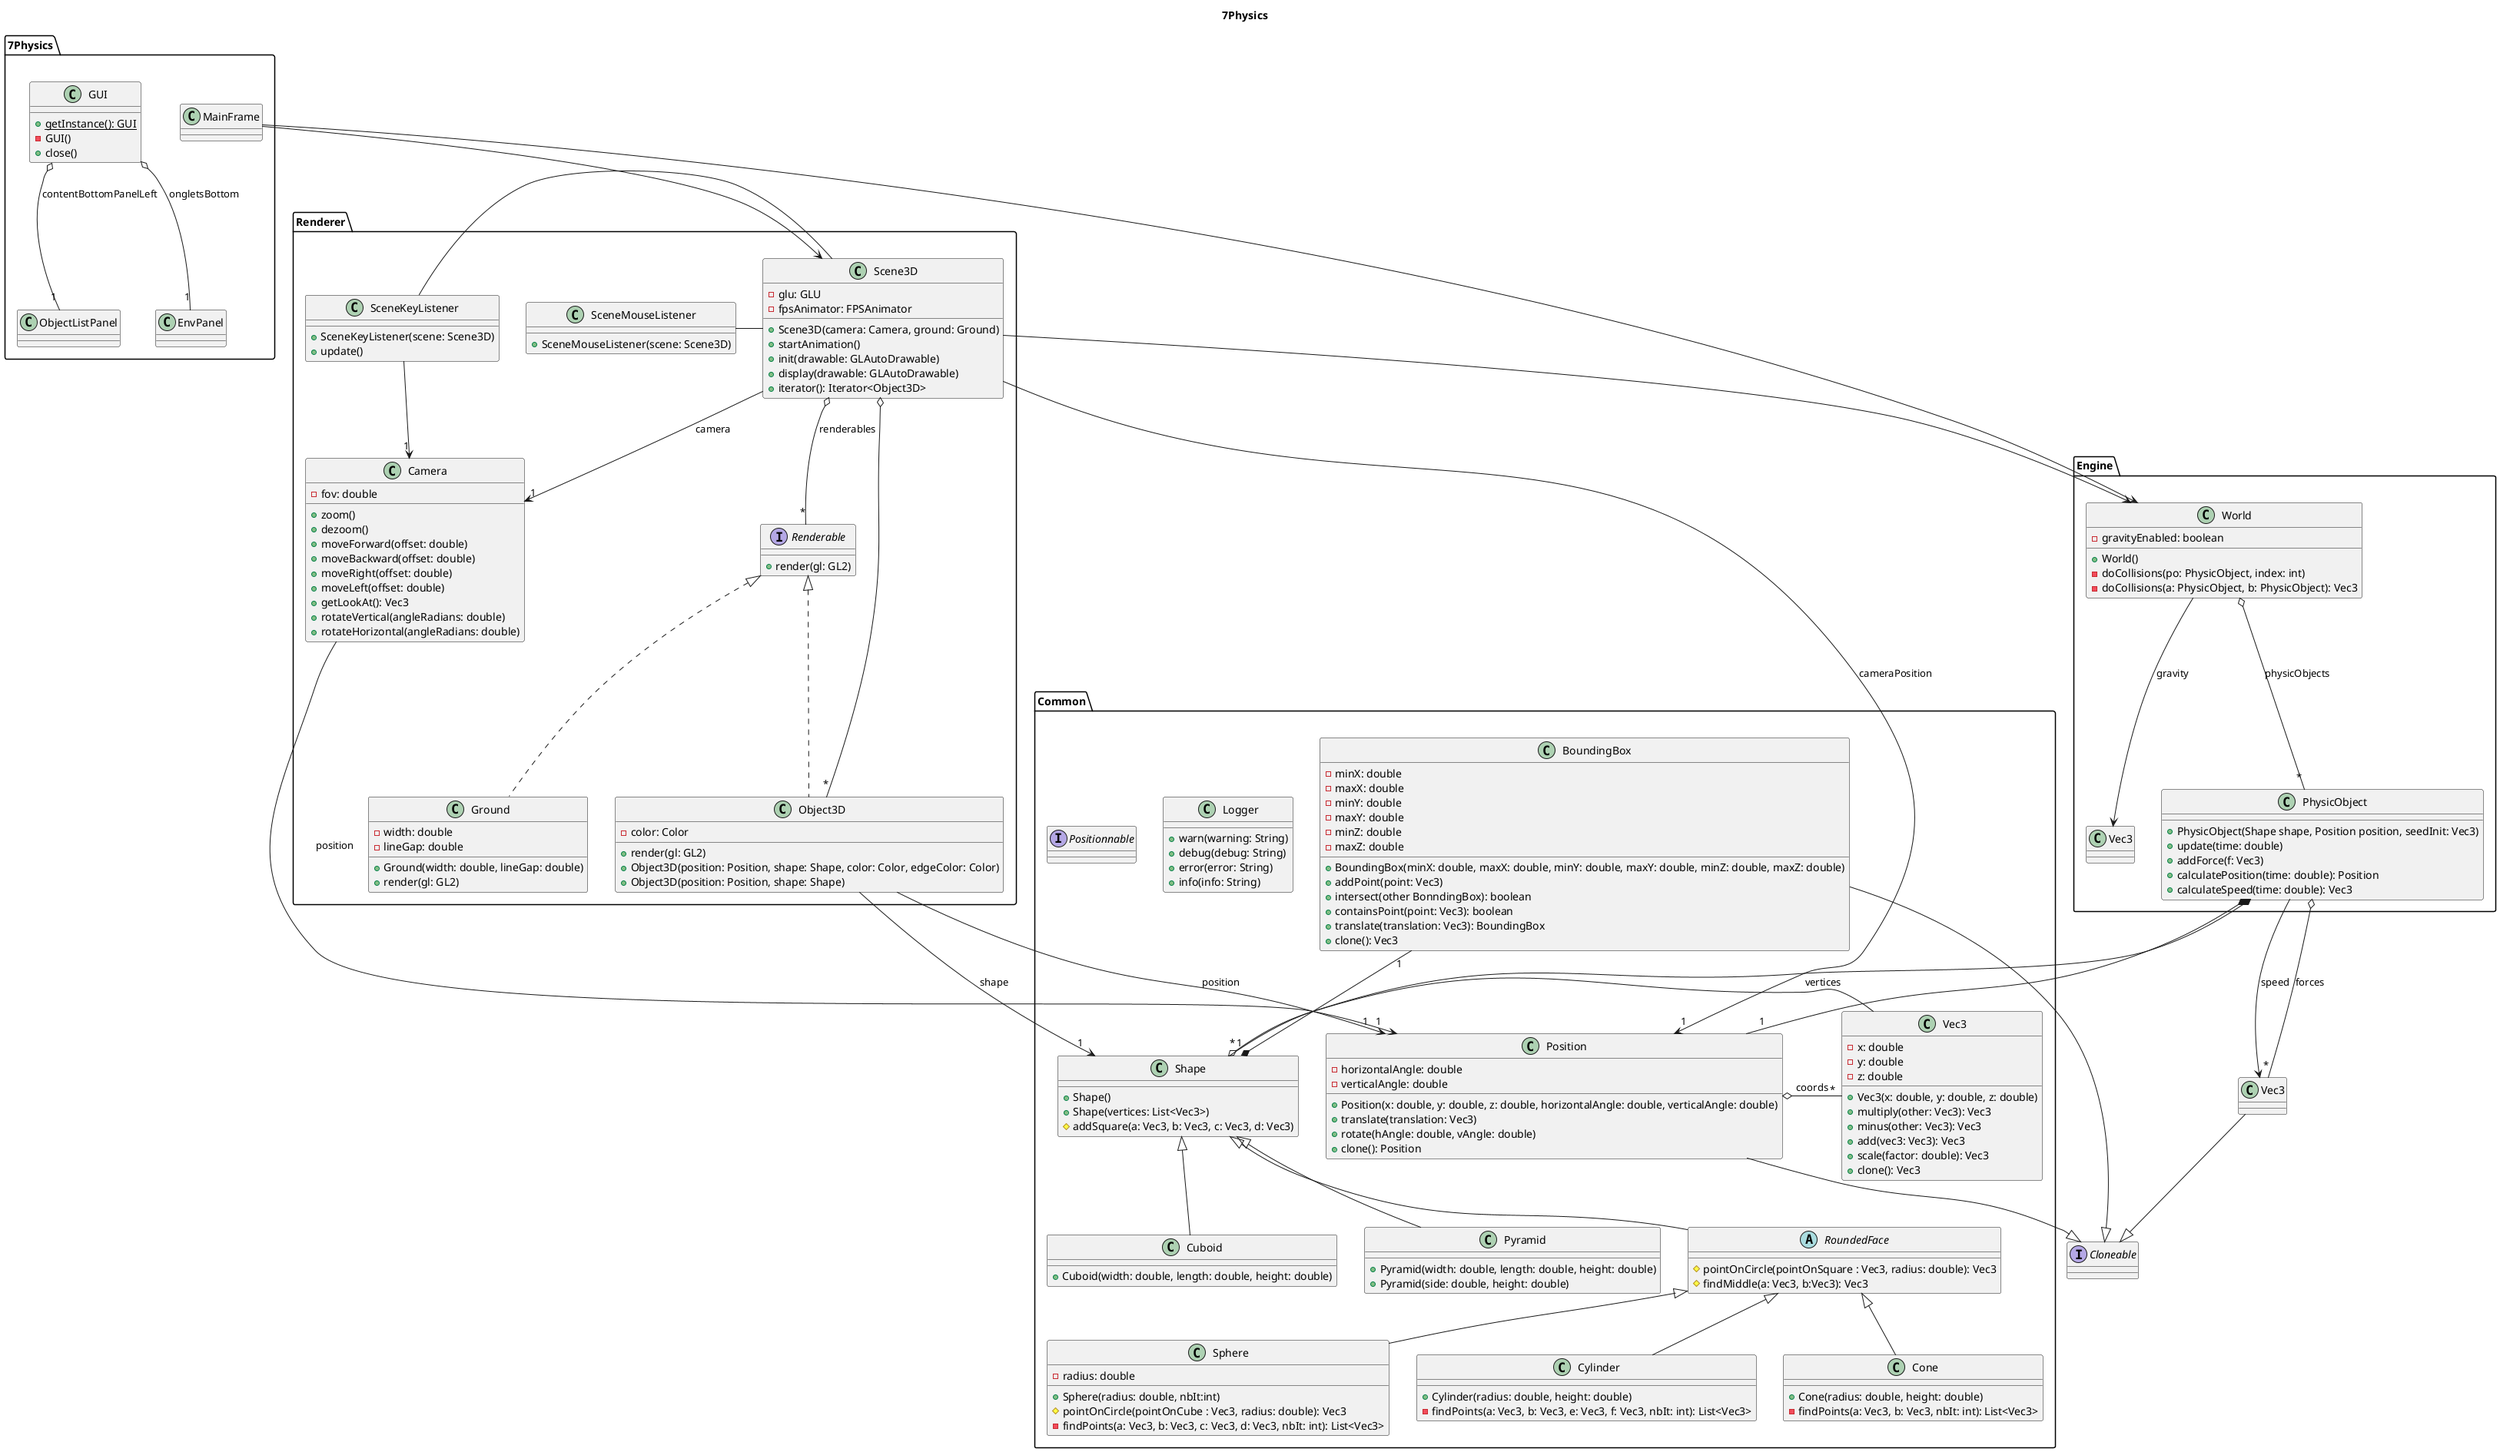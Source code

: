 @startuml

title 7Physics

package 7Physics {
    class MainFrame {
    
    }

    class GUI {
        + {static} getInstance(): GUI
        - GUI()
        + close()
    }

    class ObjectListPanel

    class EnvPanel

    GUI o-- "1" ObjectListPanel: contentBottomPanelLeft
    GUI o-- "1" EnvPanel: ongletsBottom
}

package Engine {
    class World {
        - gravityEnabled: boolean
        + World()
        - doCollisions(po: PhysicObject, index: int)
        - doCollisions(a: PhysicObject, b: PhysicObject): Vec3
    }

    class PhysicObject {
        + PhysicObject(Shape shape, Position position, seedInit: Vec3)
        + update(time: double)
        + addForce(f: Vec3)
        + calculatePosition(time: double): Position
        + calculateSpeed(time: double): Vec3
    }

    World o--"*" PhysicObject: physicObjects
    World --> Vec3: gravity

}


package Renderer {
    class Scene3D {
        - glu: GLU
        - fpsAnimator: FPSAnimator
        + Scene3D(camera: Camera, ground: Ground)
        + startAnimation()
        + init(drawable: GLAutoDrawable)
        + display(drawable: GLAutoDrawable)
        + iterator(): Iterator<Object3D>
    }

    interface Renderable {
        + render(gl: GL2)
    }

    class Object3D {
        - color: Color
        + render(gl: GL2)
        + Object3D(position: Position, shape: Shape, color: Color, edgeColor: Color)
        + Object3D(position: Position, shape: Shape)
    }

    class Ground {
        - width: double
        - lineGap: double
        + Ground(width: double, lineGap: double)
        + render(gl: GL2)
    }

    class Camera {
        - fov: double
        + zoom()
        + dezoom()
        + moveForward(offset: double)
        + moveBackward(offset: double)
        + moveRight(offset: double)
        + moveLeft(offset: double)
        + getLookAt(): Vec3
        + rotateVertical(angleRadians: double)
        + rotateHorizontal(angleRadians: double)
    }

    class SceneKeyListener {
        + SceneKeyListener(scene: Scene3D)
        + update()
    }

    class SceneMouseListener {
        + SceneMouseListener(scene: Scene3D)
    }

    Object3D "*" --o Scene3D
    Renderable <|.. Object3D
    Renderable <|.. Ground
    Scene3D o--"*" Renderable: renderables
    Scene3D --> "1" Camera: camera
    Scene3D - SceneKeyListener
    SceneMouseListener - Scene3D
    SceneKeyListener --> "1" Camera

}

package Common {
    class Position {
        - horizontalAngle: double
        - verticalAngle: double
        + Position(x: double, y: double, z: double, horizontalAngle: double, verticalAngle: double)
        + translate(translation: Vec3)
        + rotate(hAngle: double, vAngle: double)
        + clone(): Position
    }

    class Shape {
        + Shape()
        + Shape(vertices: List<Vec3>)
        # addSquare(a: Vec3, b: Vec3, c: Vec3, d: Vec3)
    }

    class Vec3 {
        - x: double
        - y: double
        - z: double
        + Vec3(x: double, y: double, z: double)
        + multiply(other: Vec3): Vec3
        + minus(other: Vec3): Vec3
        + add(vec3: Vec3): Vec3
        + scale(factor: double): Vec3
        + clone(): Vec3
    }

    class Logger {
        + warn(warning: String)
        + debug(debug: String)
        + error(error: String)
        + info(info: String)
    }

    class Cuboid {
        + Cuboid(width: double, length: double, height: double)
    }

    class Pyramid {
        + Pyramid(width: double, length: double, height: double)
        + Pyramid(side: double, height: double)
    }
    abstract RoundedFace {
        # pointOnCircle(pointOnSquare : Vec3, radius: double): Vec3
        # findMiddle(a: Vec3, b:Vec3): Vec3
    }

    class Sphere {
        - radius: double
        + Sphere(radius: double, nbIt:int)
        # pointOnCircle(pointOnCube : Vec3, radius: double): Vec3
        - findPoints(a: Vec3, b: Vec3, c: Vec3, d: Vec3, nbIt: int): List<Vec3>
    }

    class Cylinder {
        + Cylinder(radius: double, height: double)
        - findPoints(a: Vec3, b: Vec3, e: Vec3, f: Vec3, nbIt: int): List<Vec3>
    }

    class Cone {
        + Cone(radius: double, height: double)
        - findPoints(a: Vec3, b: Vec3, nbIt: int): List<Vec3>
    }

    class BoundingBox {
        - minX: double
        - maxX: double
        - minY: double
        - maxY: double
        - minZ: double
        - maxZ: double
        + BoundingBox(minX: double, maxX: double, minY: double, maxY: double, minZ: double, maxZ: double)
        + addPoint(point: Vec3)
        + intersect(other BonndingBox): boolean
        + containsPoint(point: Vec3): boolean
        + translate(translation: Vec3): BoundingBox
        + clone(): Vec3
    }

    interface Positionnable {

    }

    Position o- "*" Vec3: coords
    Shape "*" o- Vec3: vertices
    BoundingBox "1"--* Shape
    Shape  <|-- Cuboid
    Shape  <|-- Pyramid
    Shape  <|-- RoundedFace
    RoundedFace  <|-- Sphere
    RoundedFace  <|-- Cone
    RoundedFace  <|-- Cylinder

}

interface Cloneable

MainFrame --> World
MainFrame --> Scene3D
PhysicObject --> Vec3: speed
PhysicObject o--"*" Vec3: forces
PhysicObject *-- "1" Position
PhysicObject *-- "1" Shape
Scene3D -> World
Object3D --> "1" Shape: shape
Object3D --> "1" Position: position
Scene3D --> "1" Position: cameraPosition
Camera --> "1" Position: position
Vec3 --|> Cloneable
BoundingBox -|> Cloneable
Position --|> Cloneable
@enduml
